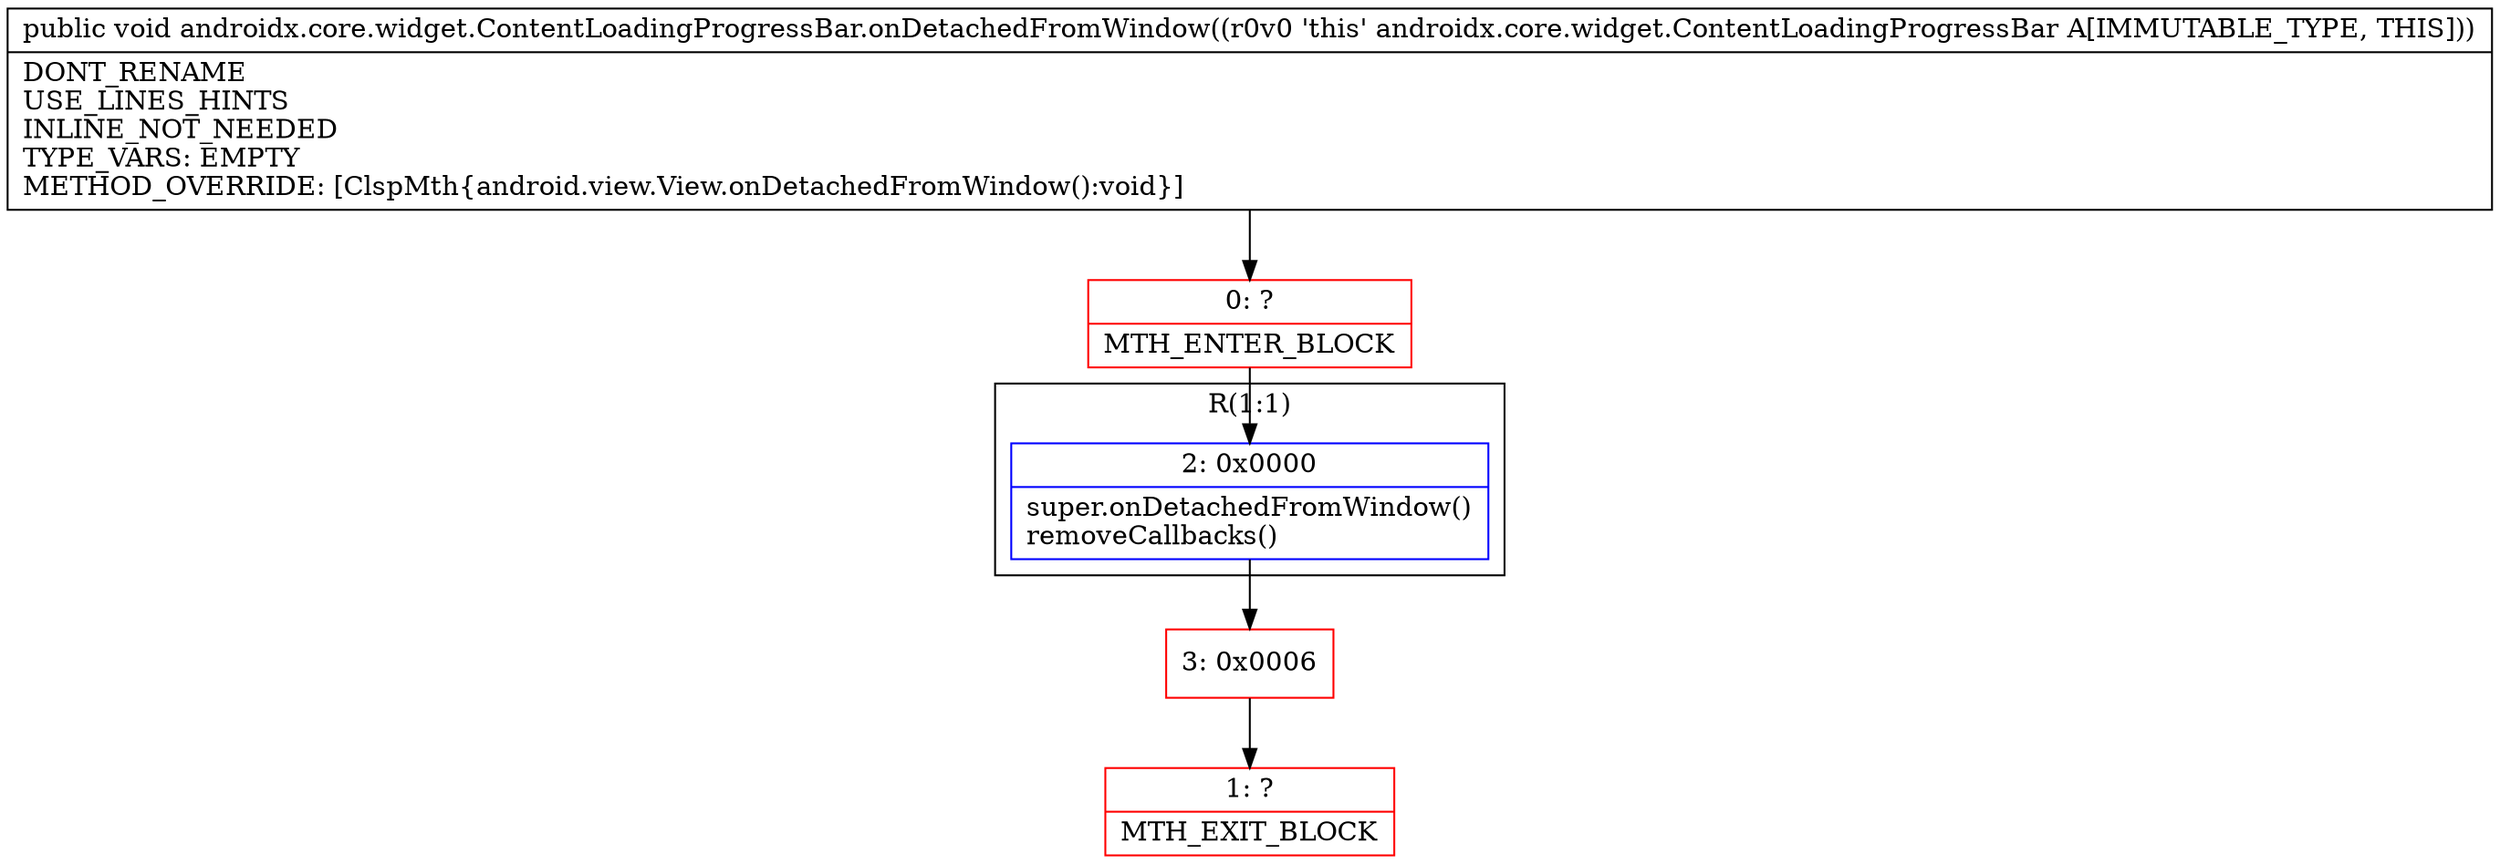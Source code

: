 digraph "CFG forandroidx.core.widget.ContentLoadingProgressBar.onDetachedFromWindow()V" {
subgraph cluster_Region_181391094 {
label = "R(1:1)";
node [shape=record,color=blue];
Node_2 [shape=record,label="{2\:\ 0x0000|super.onDetachedFromWindow()\lremoveCallbacks()\l}"];
}
Node_0 [shape=record,color=red,label="{0\:\ ?|MTH_ENTER_BLOCK\l}"];
Node_3 [shape=record,color=red,label="{3\:\ 0x0006}"];
Node_1 [shape=record,color=red,label="{1\:\ ?|MTH_EXIT_BLOCK\l}"];
MethodNode[shape=record,label="{public void androidx.core.widget.ContentLoadingProgressBar.onDetachedFromWindow((r0v0 'this' androidx.core.widget.ContentLoadingProgressBar A[IMMUTABLE_TYPE, THIS]))  | DONT_RENAME\lUSE_LINES_HINTS\lINLINE_NOT_NEEDED\lTYPE_VARS: EMPTY\lMETHOD_OVERRIDE: [ClspMth\{android.view.View.onDetachedFromWindow():void\}]\l}"];
MethodNode -> Node_0;Node_2 -> Node_3;
Node_0 -> Node_2;
Node_3 -> Node_1;
}

